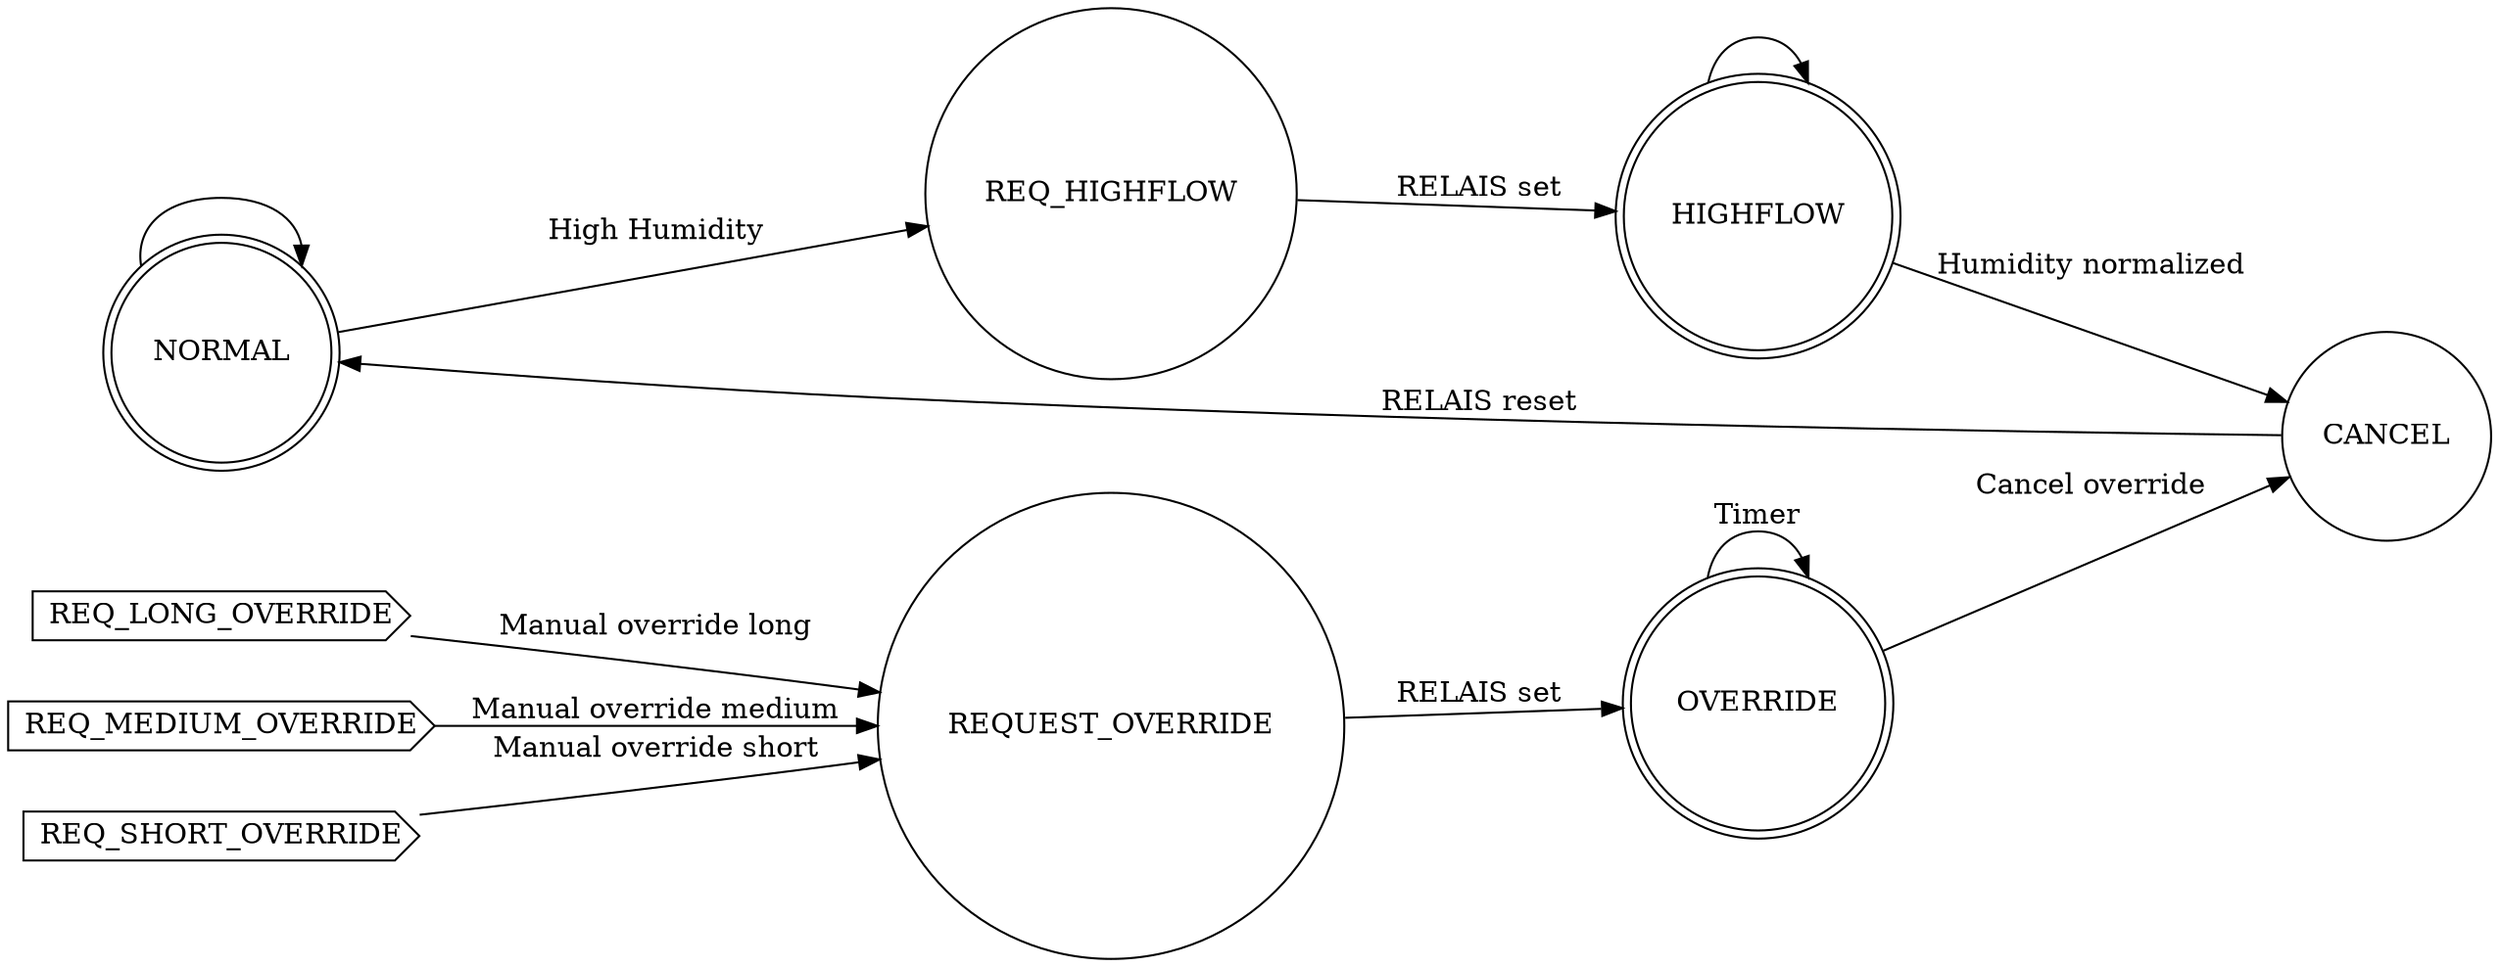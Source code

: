 digraph finite_state_machine {
	rankdir=LR;
	
	node [shape = doublecircle]; NORMAL OVERRIDE HIGHFLOW;
	node [shape = cds]; REQ_LONG_OVERRIDE REQ_MEDIUM_OVERRIDE REQ_SHORT_OVERRIDE;
	node [shape = circle];
	CANCEL -> NORMAL [label = "RELAIS reset"];
	NORMAL -> REQ_HIGHFLOW [label = "High Humidity"];
	
	REQ_SHORT_OVERRIDE -> REQUEST_OVERRIDE [label = "Manual override short"];
	REQ_MEDIUM_OVERRIDE -> REQUEST_OVERRIDE [label = "Manual override medium"];
	REQ_LONG_OVERRIDE -> REQUEST_OVERRIDE [label = "Manual override long"];
	
	NORMAL -> NORMAL;
	
	REQUEST_OVERRIDE -> OVERRIDE [label = "RELAIS set"];
	OVERRIDE -> OVERRIDE [label = "Timer"];
	OVERRIDE -> CANCEL [label = "Cancel override"];
	REQ_HIGHFLOW -> HIGHFLOW [label = "RELAIS set"];
	HIGHFLOW -> HIGHFLOW;
	HIGHFLOW -> CANCEL [label = "Humidity normalized"];
	
}
